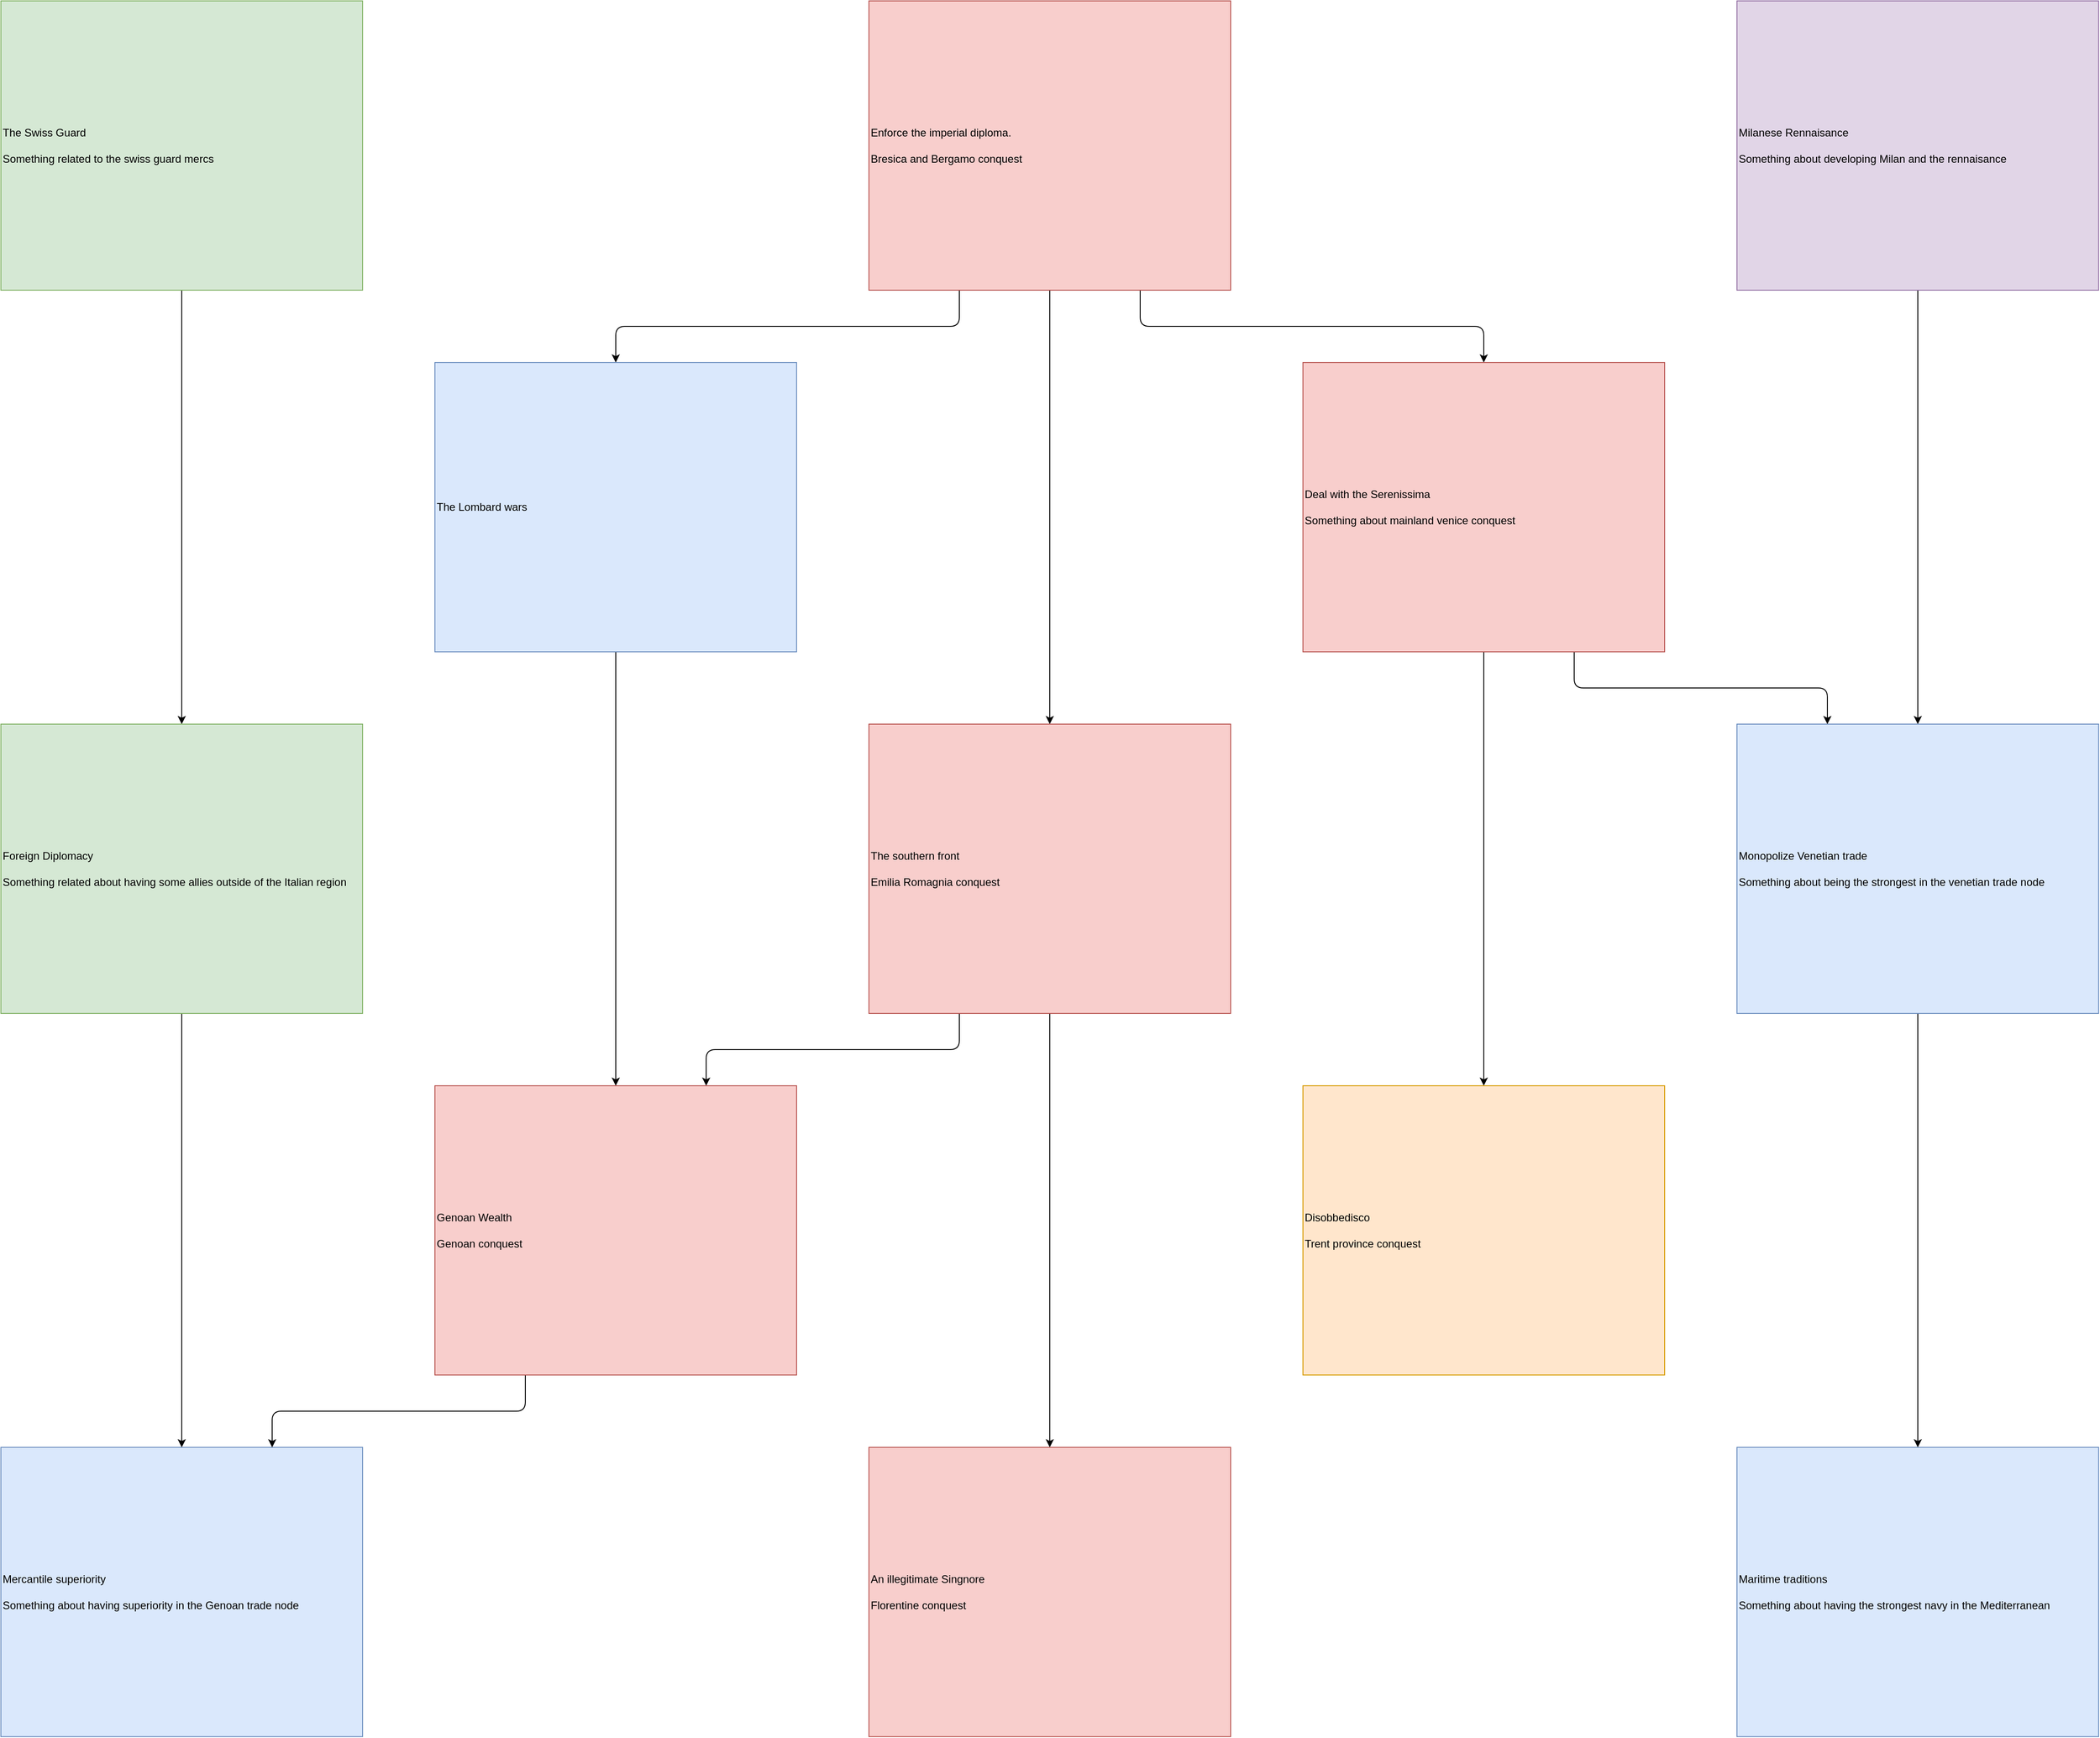 <mxfile version="13.5.1" type="device"><diagram id="6hQL7druBg-jww9NNttW" name="Page-1"><mxGraphModel dx="18745" dy="7473" grid="1" gridSize="10" guides="1" tooltips="1" connect="1" arrows="1" fold="1" page="1" pageScale="1" pageWidth="827" pageHeight="1169" math="0" shadow="0"><root><mxCell id="0"/><mxCell id="1" parent="0"/><mxCell id="XvooiYvqUKeQuUKZ9ktd-60" value="" style="edgeStyle=orthogonalEdgeStyle;rounded=1;orthogonalLoop=1;jettySize=auto;html=1;entryX=0.5;entryY=0;entryDx=0;entryDy=0;" edge="1" parent="1" source="XvooiYvqUKeQuUKZ9ktd-61" target="XvooiYvqUKeQuUKZ9ktd-63"><mxGeometry relative="1" as="geometry"><mxPoint x="185" y="400" as="targetPoint"/></mxGeometry></mxCell><mxCell id="XvooiYvqUKeQuUKZ9ktd-61" value="The Swiss Guard&lt;br&gt;&lt;br&gt;Something related to the swiss guard mercs" style="rounded=0;whiteSpace=wrap;html=1;fillColor=#d5e8d4;strokeColor=#82b366;align=left;" vertex="1" parent="1"><mxGeometry width="400" height="320" as="geometry"/></mxCell><mxCell id="XvooiYvqUKeQuUKZ9ktd-62" value="" style="edgeStyle=orthogonalEdgeStyle;rounded=1;orthogonalLoop=1;jettySize=auto;html=1;entryX=0.5;entryY=0;entryDx=0;entryDy=0;" edge="1" parent="1" source="XvooiYvqUKeQuUKZ9ktd-63" target="XvooiYvqUKeQuUKZ9ktd-64"><mxGeometry relative="1" as="geometry"><mxPoint x="185" y="1200" as="targetPoint"/></mxGeometry></mxCell><mxCell id="XvooiYvqUKeQuUKZ9ktd-63" value="Foreign Diplomacy&lt;br&gt;&lt;br&gt;Something related about having some allies outside of the Italian region" style="rounded=0;whiteSpace=wrap;html=1;fillColor=#d5e8d4;strokeColor=#82b366;align=left;" vertex="1" parent="1"><mxGeometry y="800" width="400" height="320" as="geometry"/></mxCell><mxCell id="XvooiYvqUKeQuUKZ9ktd-64" value="Mercantile superiority&lt;br&gt;&lt;br&gt;Something about having superiority in the Genoan trade node" style="rounded=0;whiteSpace=wrap;html=1;fillColor=#dae8fc;strokeColor=#6c8ebf;align=left;" vertex="1" parent="1"><mxGeometry y="1600" width="400" height="320" as="geometry"/></mxCell><mxCell id="XvooiYvqUKeQuUKZ9ktd-65" style="edgeStyle=orthogonalEdgeStyle;rounded=1;orthogonalLoop=1;jettySize=auto;html=1;exitX=0.25;exitY=1;exitDx=0;exitDy=0;" edge="1" parent="1" source="XvooiYvqUKeQuUKZ9ktd-68" target="XvooiYvqUKeQuUKZ9ktd-83"><mxGeometry relative="1" as="geometry"/></mxCell><mxCell id="XvooiYvqUKeQuUKZ9ktd-66" style="edgeStyle=orthogonalEdgeStyle;rounded=1;orthogonalLoop=1;jettySize=auto;html=1;exitX=0.75;exitY=1;exitDx=0;exitDy=0;" edge="1" parent="1" source="XvooiYvqUKeQuUKZ9ktd-68" target="XvooiYvqUKeQuUKZ9ktd-79"><mxGeometry relative="1" as="geometry"/></mxCell><mxCell id="XvooiYvqUKeQuUKZ9ktd-67" value="" style="edgeStyle=orthogonalEdgeStyle;rounded=1;orthogonalLoop=1;jettySize=auto;html=1;entryX=0.5;entryY=0;entryDx=0;entryDy=0;" edge="1" parent="1" source="XvooiYvqUKeQuUKZ9ktd-68" target="XvooiYvqUKeQuUKZ9ktd-71"><mxGeometry relative="1" as="geometry"><mxPoint x="1085" y="400" as="targetPoint"/></mxGeometry></mxCell><mxCell id="XvooiYvqUKeQuUKZ9ktd-68" value="Enforce the imperial diploma.&lt;br&gt;&lt;br&gt;Bresica and Bergamo conquest" style="rounded=0;whiteSpace=wrap;html=1;fillColor=#f8cecc;strokeColor=#b85450;align=left;" vertex="1" parent="1"><mxGeometry x="960" width="400" height="320" as="geometry"/></mxCell><mxCell id="XvooiYvqUKeQuUKZ9ktd-69" style="edgeStyle=orthogonalEdgeStyle;rounded=1;orthogonalLoop=1;jettySize=auto;html=1;exitX=0.25;exitY=1;exitDx=0;exitDy=0;entryX=0.75;entryY=0;entryDx=0;entryDy=0;" edge="1" parent="1" source="XvooiYvqUKeQuUKZ9ktd-71" target="XvooiYvqUKeQuUKZ9ktd-85"><mxGeometry relative="1" as="geometry"/></mxCell><mxCell id="XvooiYvqUKeQuUKZ9ktd-70" value="" style="edgeStyle=orthogonalEdgeStyle;rounded=1;orthogonalLoop=1;jettySize=auto;html=1;entryX=0.5;entryY=0;entryDx=0;entryDy=0;" edge="1" parent="1" source="XvooiYvqUKeQuUKZ9ktd-71" target="XvooiYvqUKeQuUKZ9ktd-81"><mxGeometry relative="1" as="geometry"><mxPoint x="1085" y="1200" as="targetPoint"/></mxGeometry></mxCell><mxCell id="XvooiYvqUKeQuUKZ9ktd-71" value="The southern front&lt;br&gt;&lt;br&gt;Emilia Romagnia conquest" style="rounded=0;whiteSpace=wrap;html=1;fillColor=#f8cecc;strokeColor=#b85450;align=left;" vertex="1" parent="1"><mxGeometry x="960" y="800" width="400" height="320" as="geometry"/></mxCell><mxCell id="XvooiYvqUKeQuUKZ9ktd-72" value="" style="edgeStyle=orthogonalEdgeStyle;rounded=1;orthogonalLoop=1;jettySize=auto;html=1;entryX=0.5;entryY=0;entryDx=0;entryDy=0;" edge="1" parent="1" source="XvooiYvqUKeQuUKZ9ktd-73" target="XvooiYvqUKeQuUKZ9ktd-75"><mxGeometry relative="1" as="geometry"><mxPoint x="1985" y="400" as="targetPoint"/></mxGeometry></mxCell><mxCell id="XvooiYvqUKeQuUKZ9ktd-73" value="Milanese Rennaisance&lt;br&gt;&lt;br&gt;Something about developing Milan and the rennaisance" style="rounded=0;whiteSpace=wrap;html=1;fillColor=#e1d5e7;strokeColor=#9673a6;align=left;" vertex="1" parent="1"><mxGeometry x="1920" width="400" height="320" as="geometry"/></mxCell><mxCell id="XvooiYvqUKeQuUKZ9ktd-74" value="" style="edgeStyle=orthogonalEdgeStyle;rounded=1;orthogonalLoop=1;jettySize=auto;html=1;entryX=0.5;entryY=0;entryDx=0;entryDy=0;" edge="1" parent="1" source="XvooiYvqUKeQuUKZ9ktd-75" target="XvooiYvqUKeQuUKZ9ktd-76"><mxGeometry relative="1" as="geometry"><mxPoint x="1985" y="1200" as="targetPoint"/></mxGeometry></mxCell><mxCell id="XvooiYvqUKeQuUKZ9ktd-75" value="Monopolize Venetian trade&lt;br&gt;&lt;br&gt;Something about being the strongest in the venetian trade node" style="rounded=0;whiteSpace=wrap;html=1;fillColor=#dae8fc;strokeColor=#6c8ebf;align=left;" vertex="1" parent="1"><mxGeometry x="1920" y="800" width="400" height="320" as="geometry"/></mxCell><mxCell id="XvooiYvqUKeQuUKZ9ktd-76" value="Maritime traditions&lt;br&gt;&lt;br&gt;Something about having the strongest navy in the Mediterranean" style="rounded=0;whiteSpace=wrap;html=1;fillColor=#dae8fc;strokeColor=#6c8ebf;align=left;" vertex="1" parent="1"><mxGeometry x="1920" y="1600" width="400" height="320" as="geometry"/></mxCell><mxCell id="XvooiYvqUKeQuUKZ9ktd-77" value="" style="edgeStyle=orthogonalEdgeStyle;rounded=1;orthogonalLoop=1;jettySize=auto;html=1;entryX=0.5;entryY=0;entryDx=0;entryDy=0;" edge="1" parent="1" source="XvooiYvqUKeQuUKZ9ktd-79" target="XvooiYvqUKeQuUKZ9ktd-80"><mxGeometry relative="1" as="geometry"><mxPoint x="1535" y="800" as="targetPoint"/></mxGeometry></mxCell><mxCell id="XvooiYvqUKeQuUKZ9ktd-78" style="edgeStyle=orthogonalEdgeStyle;rounded=1;orthogonalLoop=1;jettySize=auto;html=1;exitX=0.75;exitY=1;exitDx=0;exitDy=0;entryX=0.25;entryY=0;entryDx=0;entryDy=0;" edge="1" parent="1" source="XvooiYvqUKeQuUKZ9ktd-79" target="XvooiYvqUKeQuUKZ9ktd-75"><mxGeometry relative="1" as="geometry"/></mxCell><mxCell id="XvooiYvqUKeQuUKZ9ktd-79" value="Deal with the Serenissima&lt;br&gt;&lt;br&gt;Something about mainland venice conquest" style="rounded=0;whiteSpace=wrap;html=1;fillColor=#f8cecc;strokeColor=#b85450;align=left;" vertex="1" parent="1"><mxGeometry x="1440" y="400" width="400" height="320" as="geometry"/></mxCell><mxCell id="XvooiYvqUKeQuUKZ9ktd-80" value="Disobbedisco&lt;br&gt;&lt;br&gt;Trent province conquest" style="rounded=0;whiteSpace=wrap;html=1;fillColor=#ffe6cc;strokeColor=#d79b00;align=left;" vertex="1" parent="1"><mxGeometry x="1440" y="1200" width="400" height="320" as="geometry"/></mxCell><mxCell id="XvooiYvqUKeQuUKZ9ktd-81" value="An illegitimate Singnore&lt;br&gt;&lt;br&gt;Florentine conquest" style="rounded=0;whiteSpace=wrap;html=1;fillColor=#f8cecc;strokeColor=#b85450;align=left;" vertex="1" parent="1"><mxGeometry x="960" y="1600" width="400" height="320" as="geometry"/></mxCell><mxCell id="XvooiYvqUKeQuUKZ9ktd-82" value="" style="edgeStyle=orthogonalEdgeStyle;rounded=1;orthogonalLoop=1;jettySize=auto;html=1;entryX=0.5;entryY=0;entryDx=0;entryDy=0;" edge="1" parent="1" source="XvooiYvqUKeQuUKZ9ktd-83" target="XvooiYvqUKeQuUKZ9ktd-85"><mxGeometry relative="1" as="geometry"><mxPoint x="635" y="800" as="targetPoint"/></mxGeometry></mxCell><mxCell id="XvooiYvqUKeQuUKZ9ktd-83" value="The Lombard wars" style="rounded=0;whiteSpace=wrap;html=1;fillColor=#dae8fc;strokeColor=#6c8ebf;align=left;" vertex="1" parent="1"><mxGeometry x="480" y="400" width="400" height="320" as="geometry"/></mxCell><mxCell id="XvooiYvqUKeQuUKZ9ktd-84" style="edgeStyle=orthogonalEdgeStyle;rounded=1;orthogonalLoop=1;jettySize=auto;html=1;exitX=0.25;exitY=1;exitDx=0;exitDy=0;entryX=0.75;entryY=0;entryDx=0;entryDy=0;" edge="1" parent="1" source="XvooiYvqUKeQuUKZ9ktd-85" target="XvooiYvqUKeQuUKZ9ktd-64"><mxGeometry relative="1" as="geometry"/></mxCell><mxCell id="XvooiYvqUKeQuUKZ9ktd-85" value="&lt;span&gt;Genoan Wealth&lt;br&gt;&lt;br&gt;Genoan conquest&lt;br&gt;&lt;/span&gt;" style="rounded=0;whiteSpace=wrap;html=1;fillColor=#f8cecc;strokeColor=#b85450;align=left;" vertex="1" parent="1"><mxGeometry x="480" y="1200" width="400" height="320" as="geometry"/></mxCell></root></mxGraphModel></diagram></mxfile>